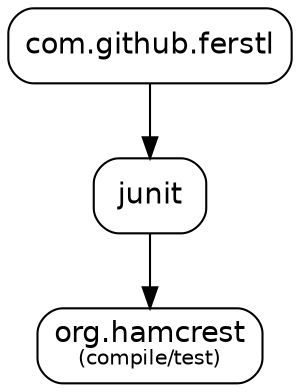 digraph "merge-test" {
  node [shape="box",style="rounded",fontname="Helvetica",fontsize="14"]
  edge [fontsize="10",fontname="Helvetica"]

  // Node Definitions:
  "com.github.ferstl"[label=<<font point-size="14">com.github.ferstl</font>>]
  "junit"[label=<<font point-size="14">junit</font>>]
  "org.hamcrest"[label=<<font point-size="14">org.hamcrest</font><font point-size="10"><br/>(compile/test)</font>>]

  // Edge Definitions:
  "junit" -> "org.hamcrest"
  "com.github.ferstl" -> "junit"
}
